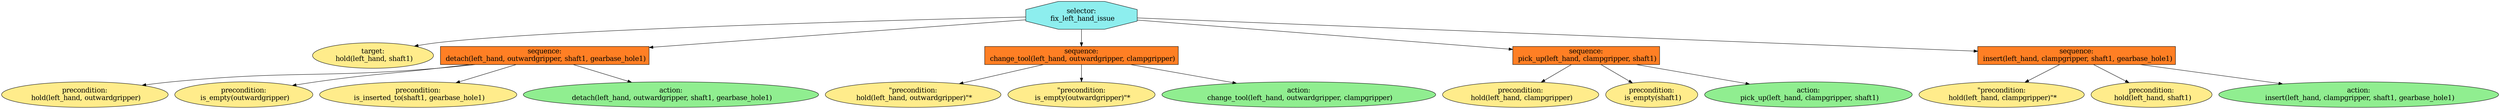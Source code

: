 digraph pastafarianism {
ordering=out;
graph [fontname="times-roman"];
node [fontname="times-roman"];
edge [fontname="times-roman"];
"selector:
 fix_left_hand_issue" [fillcolor=darkslategray2, fontcolor=black, fontsize=18, label="selector:
 fix_left_hand_issue", shape=octagon, style=filled];
"target:
 hold(left_hand, shaft1)" [fillcolor=lightgoldenrod1, fontcolor=black, fontsize=18, label="target:
 hold(left_hand, shaft1)", shape=ellipse, style=filled];
"selector:
 fix_left_hand_issue" -> "target:
 hold(left_hand, shaft1)";
"sequence:
 detach(left_hand, outwardgripper, shaft1, gearbase_hole1)" [fillcolor=chocolate1, fontcolor=black, fontsize=18, label="sequence:
 detach(left_hand, outwardgripper, shaft1, gearbase_hole1)", shape=box, style=filled];
"selector:
 fix_left_hand_issue" -> "sequence:
 detach(left_hand, outwardgripper, shaft1, gearbase_hole1)";
"precondition:
 hold(left_hand, outwardgripper)" [fillcolor=lightgoldenrod1, fontcolor=black, fontsize=18, label="precondition:
 hold(left_hand, outwardgripper)", shape=ellipse, style=filled];
"sequence:
 detach(left_hand, outwardgripper, shaft1, gearbase_hole1)" -> "precondition:
 hold(left_hand, outwardgripper)";
"precondition:
 is_empty(outwardgripper)" [fillcolor=lightgoldenrod1, fontcolor=black, fontsize=18, label="precondition:
 is_empty(outwardgripper)", shape=ellipse, style=filled];
"sequence:
 detach(left_hand, outwardgripper, shaft1, gearbase_hole1)" -> "precondition:
 is_empty(outwardgripper)";
"precondition:
 is_inserted_to(shaft1, gearbase_hole1)" [fillcolor=lightgoldenrod1, fontcolor=black, fontsize=18, label="precondition:
 is_inserted_to(shaft1, gearbase_hole1)", shape=ellipse, style=filled];
"sequence:
 detach(left_hand, outwardgripper, shaft1, gearbase_hole1)" -> "precondition:
 is_inserted_to(shaft1, gearbase_hole1)";
"action:
 detach(left_hand, outwardgripper, shaft1, gearbase_hole1)" [fillcolor=lightgreen, fontcolor=black, fontsize=18, label="action:
 detach(left_hand, outwardgripper, shaft1, gearbase_hole1)", shape=ellipse, style=filled];
"sequence:
 detach(left_hand, outwardgripper, shaft1, gearbase_hole1)" -> "action:
 detach(left_hand, outwardgripper, shaft1, gearbase_hole1)";
"sequence:
 change_tool(left_hand, outwardgripper, clampgripper)" [fillcolor=chocolate1, fontcolor=black, fontsize=18, label="sequence:
 change_tool(left_hand, outwardgripper, clampgripper)", shape=box, style=filled];
"selector:
 fix_left_hand_issue" -> "sequence:
 change_tool(left_hand, outwardgripper, clampgripper)";
"\"precondition:\n hold(left_hand, outwardgripper)\"*" [fillcolor=lightgoldenrod1, fontcolor=black, fontsize=18, label="\"precondition:\n hold(left_hand, outwardgripper)\"*", shape=ellipse, style=filled];
"sequence:
 change_tool(left_hand, outwardgripper, clampgripper)" -> "\"precondition:\n hold(left_hand, outwardgripper)\"*";
"\"precondition:\n is_empty(outwardgripper)\"*" [fillcolor=lightgoldenrod1, fontcolor=black, fontsize=18, label="\"precondition:\n is_empty(outwardgripper)\"*", shape=ellipse, style=filled];
"sequence:
 change_tool(left_hand, outwardgripper, clampgripper)" -> "\"precondition:\n is_empty(outwardgripper)\"*";
"action:
 change_tool(left_hand, outwardgripper, clampgripper)" [fillcolor=lightgreen, fontcolor=black, fontsize=18, label="action:
 change_tool(left_hand, outwardgripper, clampgripper)", shape=ellipse, style=filled];
"sequence:
 change_tool(left_hand, outwardgripper, clampgripper)" -> "action:
 change_tool(left_hand, outwardgripper, clampgripper)";
"sequence:
 pick_up(left_hand, clampgripper, shaft1)" [fillcolor=chocolate1, fontcolor=black, fontsize=18, label="sequence:
 pick_up(left_hand, clampgripper, shaft1)", shape=box, style=filled];
"selector:
 fix_left_hand_issue" -> "sequence:
 pick_up(left_hand, clampgripper, shaft1)";
"precondition:
 hold(left_hand, clampgripper)" [fillcolor=lightgoldenrod1, fontcolor=black, fontsize=18, label="precondition:
 hold(left_hand, clampgripper)", shape=ellipse, style=filled];
"sequence:
 pick_up(left_hand, clampgripper, shaft1)" -> "precondition:
 hold(left_hand, clampgripper)";
"precondition:
 is_empty(shaft1)" [fillcolor=lightgoldenrod1, fontcolor=black, fontsize=18, label="precondition:
 is_empty(shaft1)", shape=ellipse, style=filled];
"sequence:
 pick_up(left_hand, clampgripper, shaft1)" -> "precondition:
 is_empty(shaft1)";
"action:
 pick_up(left_hand, clampgripper, shaft1)" [fillcolor=lightgreen, fontcolor=black, fontsize=18, label="action:
 pick_up(left_hand, clampgripper, shaft1)", shape=ellipse, style=filled];
"sequence:
 pick_up(left_hand, clampgripper, shaft1)" -> "action:
 pick_up(left_hand, clampgripper, shaft1)";
"sequence:
 insert(left_hand, clampgripper, shaft1, gearbase_hole1)" [fillcolor=chocolate1, fontcolor=black, fontsize=18, label="sequence:
 insert(left_hand, clampgripper, shaft1, gearbase_hole1)", shape=box, style=filled];
"selector:
 fix_left_hand_issue" -> "sequence:
 insert(left_hand, clampgripper, shaft1, gearbase_hole1)";
"\"precondition:\n hold(left_hand, clampgripper)\"*" [fillcolor=lightgoldenrod1, fontcolor=black, fontsize=18, label="\"precondition:\n hold(left_hand, clampgripper)\"*", shape=ellipse, style=filled];
"sequence:
 insert(left_hand, clampgripper, shaft1, gearbase_hole1)" -> "\"precondition:\n hold(left_hand, clampgripper)\"*";
"precondition:
 hold(left_hand, shaft1)" [fillcolor=lightgoldenrod1, fontcolor=black, fontsize=18, label="precondition:
 hold(left_hand, shaft1)", shape=ellipse, style=filled];
"sequence:
 insert(left_hand, clampgripper, shaft1, gearbase_hole1)" -> "precondition:
 hold(left_hand, shaft1)";
"action:
 insert(left_hand, clampgripper, shaft1, gearbase_hole1)" [fillcolor=lightgreen, fontcolor=black, fontsize=18, label="action:
 insert(left_hand, clampgripper, shaft1, gearbase_hole1)", shape=ellipse, style=filled];
"sequence:
 insert(left_hand, clampgripper, shaft1, gearbase_hole1)" -> "action:
 insert(left_hand, clampgripper, shaft1, gearbase_hole1)";
}
